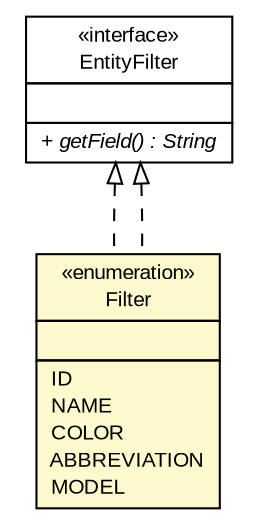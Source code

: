 #!/usr/local/bin/dot
#
# Class diagram 
# Generated by UMLGraph version R5_6-24-gf6e263 (http://www.umlgraph.org/)
#

digraph G {
	edge [fontname="arial",fontsize=10,labelfontname="arial",labelfontsize=10];
	node [fontname="arial",fontsize=10,shape=plaintext];
	nodesep=0.25;
	ranksep=0.5;
	// gov.sandia.cf.model.PCMMElement.Filter
	c260290 [label=<<table title="gov.sandia.cf.model.PCMMElement.Filter" border="0" cellborder="1" cellspacing="0" cellpadding="2" port="p" bgcolor="lemonChiffon" href="./PCMMElement.Filter.html">
		<tr><td><table border="0" cellspacing="0" cellpadding="1">
<tr><td align="center" balign="center"> &#171;enumeration&#187; </td></tr>
<tr><td align="center" balign="center"> Filter </td></tr>
		</table></td></tr>
		<tr><td><table border="0" cellspacing="0" cellpadding="1">
<tr><td align="left" balign="left">  </td></tr>
		</table></td></tr>
		<tr><td><table border="0" cellspacing="0" cellpadding="1">
<tr><td align="left" balign="left"> ID </td></tr>
<tr><td align="left" balign="left"> NAME </td></tr>
<tr><td align="left" balign="left"> COLOR </td></tr>
<tr><td align="left" balign="left"> ABBREVIATION </td></tr>
<tr><td align="left" balign="left"> MODEL </td></tr>
		</table></td></tr>
		</table>>, URL="./PCMMElement.Filter.html", fontname="arial", fontcolor="black", fontsize=10.0];
	// gov.sandia.cf.model.query.EntityFilter
	c260344 [label=<<table title="gov.sandia.cf.model.query.EntityFilter" border="0" cellborder="1" cellspacing="0" cellpadding="2" port="p" href="./query/EntityFilter.html">
		<tr><td><table border="0" cellspacing="0" cellpadding="1">
<tr><td align="center" balign="center"> &#171;interface&#187; </td></tr>
<tr><td align="center" balign="center"> EntityFilter </td></tr>
		</table></td></tr>
		<tr><td><table border="0" cellspacing="0" cellpadding="1">
<tr><td align="left" balign="left">  </td></tr>
		</table></td></tr>
		<tr><td><table border="0" cellspacing="0" cellpadding="1">
<tr><td align="left" balign="left"><font face="arial italic" point-size="10.0"> + getField() : String </font></td></tr>
		</table></td></tr>
		</table>>, URL="./query/EntityFilter.html", fontname="arial", fontcolor="black", fontsize=10.0];
	//gov.sandia.cf.model.PCMMElement.Filter implements gov.sandia.cf.model.query.EntityFilter
	c260344:p -> c260290:p [dir=back,arrowtail=empty,style=dashed];
	//gov.sandia.cf.model.PCMMElement.Filter implements gov.sandia.cf.model.query.EntityFilter
	c260344:p -> c260290:p [dir=back,arrowtail=empty,style=dashed];
}

